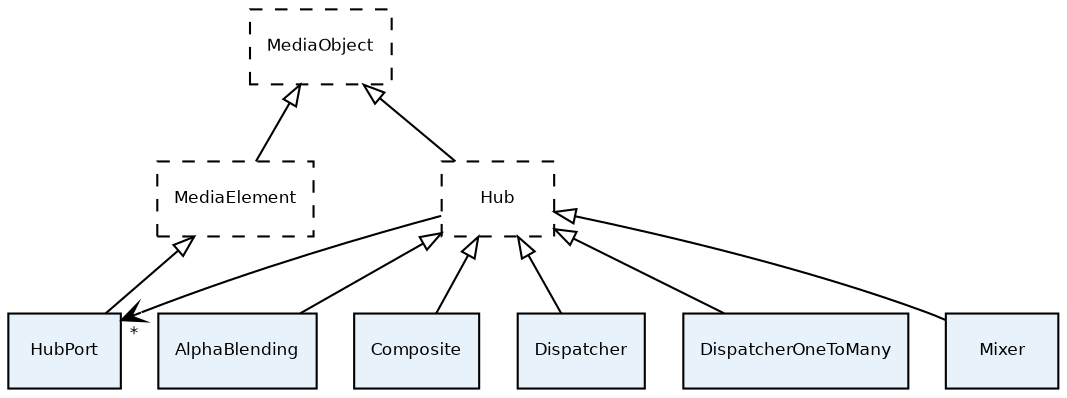 digraph hubs {
  bgcolor = "transparent";
  fontname = "Bitstream Vera Sans";
  fontsize = 8;
  size = "12,8";

  edge [
    arrowtail = "empty";
    dir = "back";
    fontname = "Bitstream Vera Sans";
    fontsize = 8;
  ]

  node [
    fillcolor = "#E7F2FA";
    fontname = "Bitstream Vera Sans";
    fontsize = 8;
    shape = "record";
    style = "dashed";
  ]

  "MediaObject" -> "Hub";
  "MediaObject" -> "MediaElement";

  node [ style = "filled" ]

  "MediaElement" -> "HubPort";

  "Hub" -> "HubPort" [headlabel = "*", constraint = false, dir = normal, arrowhead = "vee", labelangle = -70.0, labeldistance = 0.9];

  "Hub" -> "AlphaBlending";
  "Hub" -> "Composite";
  "Hub" -> "Dispatcher";
  "Hub" -> "DispatcherOneToMany";
  "Hub" -> "Mixer";
}
